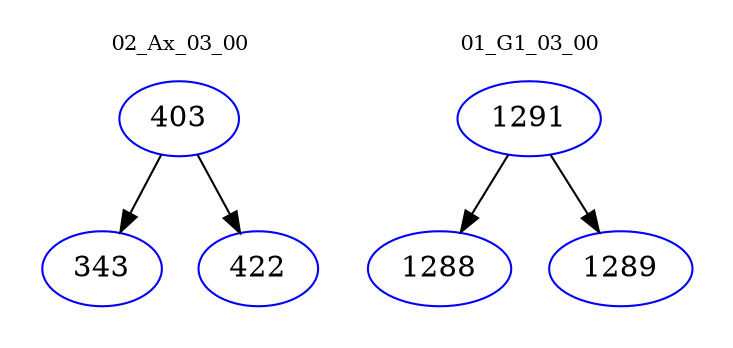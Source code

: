 digraph{
subgraph cluster_0 {
color = white
label = "02_Ax_03_00";
fontsize=10;
T0_403 [label="403", color="blue"]
T0_403 -> T0_343 [color="black"]
T0_343 [label="343", color="blue"]
T0_403 -> T0_422 [color="black"]
T0_422 [label="422", color="blue"]
}
subgraph cluster_1 {
color = white
label = "01_G1_03_00";
fontsize=10;
T1_1291 [label="1291", color="blue"]
T1_1291 -> T1_1288 [color="black"]
T1_1288 [label="1288", color="blue"]
T1_1291 -> T1_1289 [color="black"]
T1_1289 [label="1289", color="blue"]
}
}
